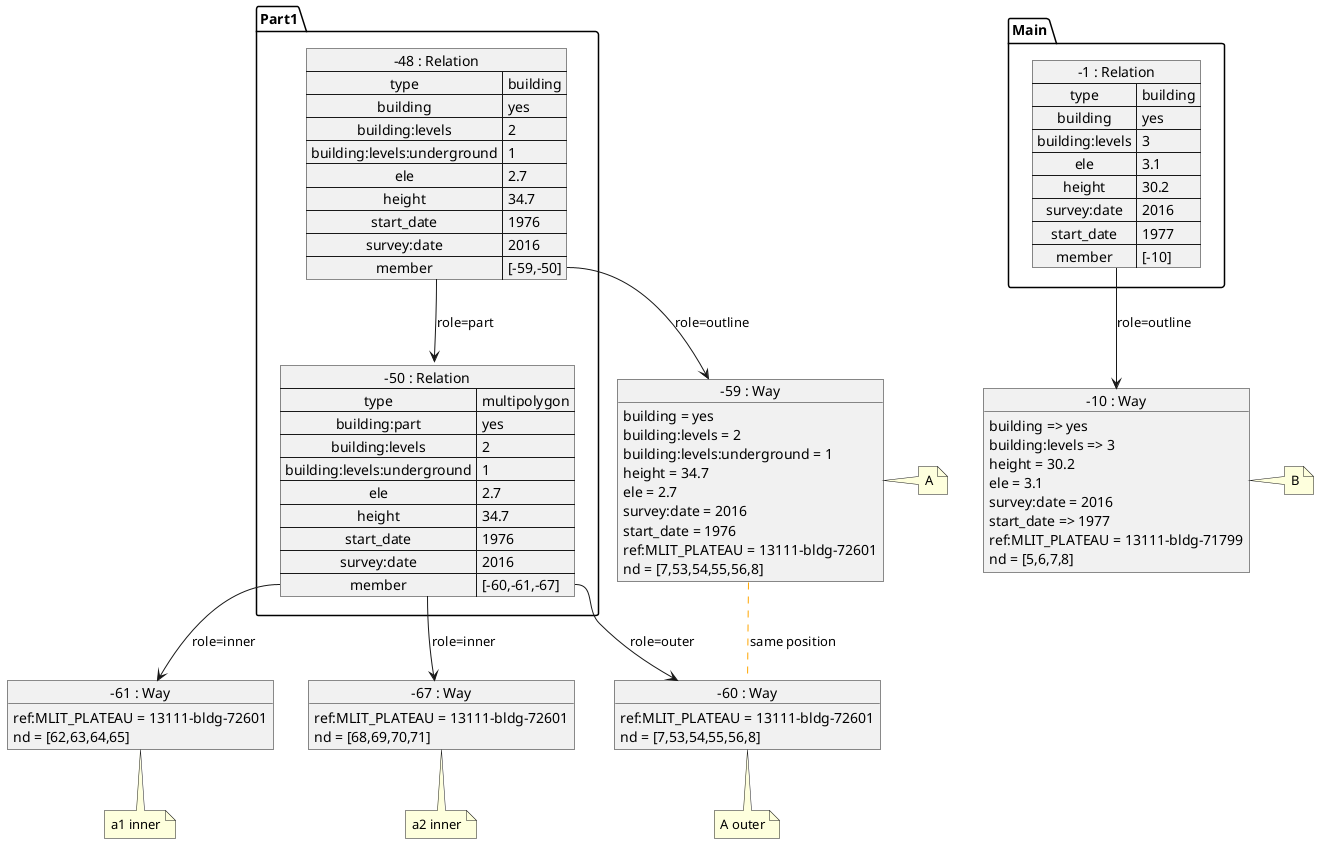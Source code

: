 ﻿@startuml
object "-59 : Way" as Way_59 {
  building = yes
  building:levels = 2
  building:levels:underground = 1
  height = 34.7
  ele = 2.7
  survey:date = 2016
  start_date = 1976
  ref:MLIT_PLATEAU = 13111-bldg-72601
  nd = [7,53,54,55,56,8]
}
note right : A

object "-60 : Way" as Way_60 {
  ref:MLIT_PLATEAU = 13111-bldg-72601
  nd = [7,53,54,55,56,8]
}
note bottom : A outer

object "-61 : Way" as Way_61 {
  ref:MLIT_PLATEAU = 13111-bldg-72601
  nd = [62,63,64,65]
}
note bottom : a1 inner

object "-10 : Way" as Way_10 {
  building => yes
  building:levels => 3
  height = 30.2
  ele = 3.1
  survey:date = 2016
  start_date => 1977
  ref:MLIT_PLATEAU = 13111-bldg-71799
  nd = [5,6,7,8]
}
note right : B

object "-67 : Way" as Way_67 {
  ref:MLIT_PLATEAU = 13111-bldg-72601
  nd = [68,69,70,71]
}
note bottom : a2 inner

Way_59 .[#orange]. Way_60 : same position

package Part1 {
  map "-50 : Relation" as Relation_50 {
    type => multipolygon
    building:part => yes
    building:levels => 2
    building:levels:underground => 1
    ele => 2.7
    height => 34.7
    start_date => 1976
    survey:date => 2016
    member => [-60,-61,-67]
  }
  Relation_50::member --> Way_60 : role=outer
  Relation_50::member --> Way_61 : role=inner
  Relation_50::member --> Way_67 : role=inner

  map "-48 : Relation" as Relation_48 {
    type => building
    building => yes
    building:levels => 2
    building:levels:underground => 1
    ele => 2.7
    height => 34.7
    start_date => 1976
    survey:date => 2016
    member => [-59,-50]
  }
  Relation_48::member --> Way_59 : role=outline
  Relation_48::member --> Relation_50 : role=part
}

package Main {
  map "-1 : Relation" as Relation_1 {
    type => building
    building => yes
    building:levels => 3
    ele => 3.1
    height => 30.2
    survey:date => 2016
    start_date => 1977
    member => [-10]
  }
  Relation_1::member --> Way_10	: role=outline
}
@enduml
